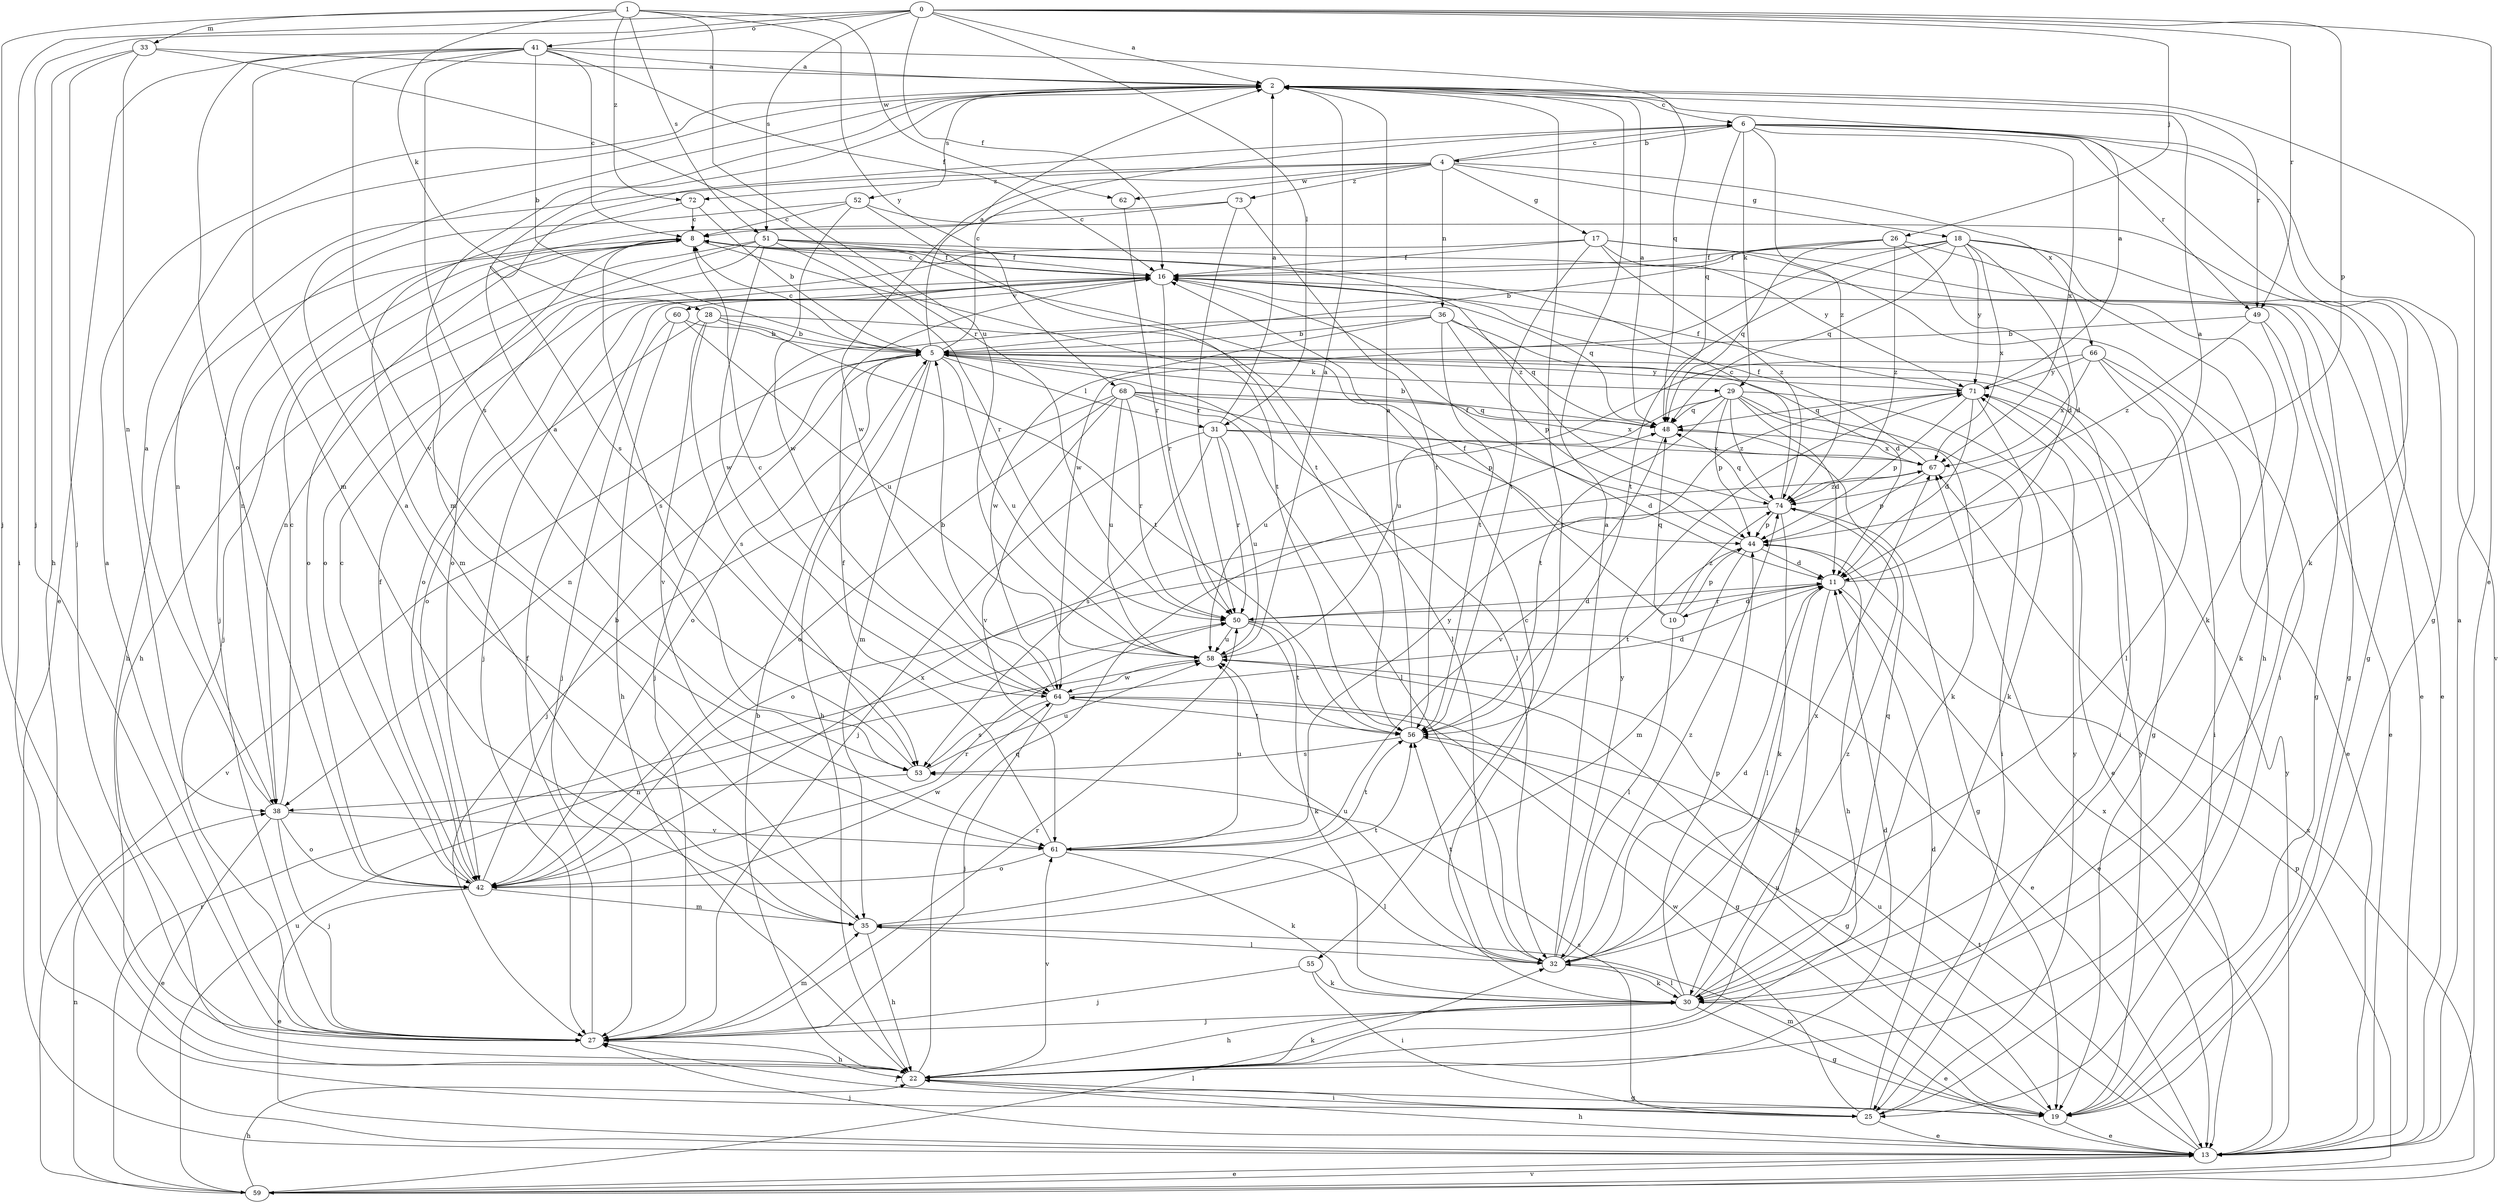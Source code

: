 strict digraph  {
0;
1;
2;
4;
5;
6;
8;
10;
11;
13;
16;
17;
18;
19;
22;
25;
26;
27;
28;
29;
30;
31;
32;
33;
35;
36;
38;
41;
42;
44;
48;
49;
50;
51;
52;
53;
55;
56;
58;
59;
60;
61;
62;
64;
66;
67;
68;
71;
72;
73;
74;
0 -> 2  [label=a];
0 -> 13  [label=e];
0 -> 16  [label=f];
0 -> 25  [label=i];
0 -> 26  [label=j];
0 -> 27  [label=j];
0 -> 31  [label=l];
0 -> 41  [label=o];
0 -> 44  [label=p];
0 -> 49  [label=r];
0 -> 51  [label=s];
1 -> 27  [label=j];
1 -> 28  [label=k];
1 -> 33  [label=m];
1 -> 51  [label=s];
1 -> 58  [label=u];
1 -> 62  [label=w];
1 -> 68  [label=y];
1 -> 72  [label=z];
2 -> 6  [label=c];
2 -> 35  [label=m];
2 -> 49  [label=r];
2 -> 52  [label=s];
2 -> 55  [label=t];
4 -> 6  [label=c];
4 -> 17  [label=g];
4 -> 18  [label=g];
4 -> 36  [label=n];
4 -> 38  [label=n];
4 -> 62  [label=w];
4 -> 64  [label=w];
4 -> 66  [label=x];
4 -> 72  [label=z];
4 -> 73  [label=z];
5 -> 2  [label=a];
5 -> 6  [label=c];
5 -> 8  [label=c];
5 -> 19  [label=g];
5 -> 22  [label=h];
5 -> 25  [label=i];
5 -> 29  [label=k];
5 -> 31  [label=l];
5 -> 32  [label=l];
5 -> 35  [label=m];
5 -> 38  [label=n];
5 -> 42  [label=o];
5 -> 58  [label=u];
5 -> 59  [label=v];
5 -> 71  [label=y];
6 -> 4  [label=b];
6 -> 19  [label=g];
6 -> 29  [label=k];
6 -> 30  [label=k];
6 -> 48  [label=q];
6 -> 49  [label=r];
6 -> 53  [label=s];
6 -> 59  [label=v];
6 -> 67  [label=x];
6 -> 74  [label=z];
8 -> 16  [label=f];
8 -> 22  [label=h];
8 -> 27  [label=j];
8 -> 42  [label=o];
8 -> 53  [label=s];
8 -> 56  [label=t];
10 -> 16  [label=f];
10 -> 32  [label=l];
10 -> 44  [label=p];
10 -> 48  [label=q];
10 -> 74  [label=z];
11 -> 2  [label=a];
11 -> 10  [label=d];
11 -> 13  [label=e];
11 -> 22  [label=h];
11 -> 32  [label=l];
11 -> 50  [label=r];
13 -> 2  [label=a];
13 -> 22  [label=h];
13 -> 27  [label=j];
13 -> 56  [label=t];
13 -> 58  [label=u];
13 -> 59  [label=v];
13 -> 67  [label=x];
13 -> 71  [label=y];
16 -> 8  [label=c];
16 -> 19  [label=g];
16 -> 27  [label=j];
16 -> 42  [label=o];
16 -> 48  [label=q];
16 -> 50  [label=r];
16 -> 60  [label=v];
17 -> 13  [label=e];
17 -> 16  [label=f];
17 -> 25  [label=i];
17 -> 42  [label=o];
17 -> 56  [label=t];
17 -> 71  [label=y];
17 -> 74  [label=z];
18 -> 11  [label=d];
18 -> 13  [label=e];
18 -> 16  [label=f];
18 -> 30  [label=k];
18 -> 48  [label=q];
18 -> 56  [label=t];
18 -> 64  [label=w];
18 -> 67  [label=x];
18 -> 71  [label=y];
19 -> 13  [label=e];
19 -> 27  [label=j];
19 -> 35  [label=m];
19 -> 58  [label=u];
19 -> 71  [label=y];
22 -> 5  [label=b];
22 -> 11  [label=d];
22 -> 19  [label=g];
22 -> 25  [label=i];
22 -> 30  [label=k];
22 -> 48  [label=q];
22 -> 61  [label=v];
25 -> 11  [label=d];
25 -> 13  [label=e];
25 -> 53  [label=s];
25 -> 64  [label=w];
25 -> 71  [label=y];
26 -> 5  [label=b];
26 -> 11  [label=d];
26 -> 16  [label=f];
26 -> 22  [label=h];
26 -> 48  [label=q];
26 -> 74  [label=z];
27 -> 2  [label=a];
27 -> 16  [label=f];
27 -> 22  [label=h];
27 -> 35  [label=m];
27 -> 50  [label=r];
28 -> 5  [label=b];
28 -> 32  [label=l];
28 -> 42  [label=o];
28 -> 53  [label=s];
28 -> 56  [label=t];
28 -> 61  [label=v];
29 -> 11  [label=d];
29 -> 13  [label=e];
29 -> 25  [label=i];
29 -> 30  [label=k];
29 -> 44  [label=p];
29 -> 48  [label=q];
29 -> 56  [label=t];
29 -> 58  [label=u];
29 -> 74  [label=z];
30 -> 8  [label=c];
30 -> 13  [label=e];
30 -> 19  [label=g];
30 -> 22  [label=h];
30 -> 27  [label=j];
30 -> 32  [label=l];
30 -> 44  [label=p];
30 -> 48  [label=q];
30 -> 74  [label=z];
31 -> 2  [label=a];
31 -> 11  [label=d];
31 -> 27  [label=j];
31 -> 50  [label=r];
31 -> 53  [label=s];
31 -> 58  [label=u];
31 -> 67  [label=x];
32 -> 2  [label=a];
32 -> 11  [label=d];
32 -> 30  [label=k];
32 -> 56  [label=t];
32 -> 58  [label=u];
32 -> 67  [label=x];
32 -> 71  [label=y];
32 -> 74  [label=z];
33 -> 2  [label=a];
33 -> 22  [label=h];
33 -> 27  [label=j];
33 -> 38  [label=n];
33 -> 50  [label=r];
35 -> 2  [label=a];
35 -> 22  [label=h];
35 -> 32  [label=l];
35 -> 56  [label=t];
36 -> 5  [label=b];
36 -> 11  [label=d];
36 -> 27  [label=j];
36 -> 44  [label=p];
36 -> 48  [label=q];
36 -> 56  [label=t];
36 -> 64  [label=w];
38 -> 2  [label=a];
38 -> 8  [label=c];
38 -> 13  [label=e];
38 -> 27  [label=j];
38 -> 42  [label=o];
38 -> 61  [label=v];
41 -> 2  [label=a];
41 -> 5  [label=b];
41 -> 8  [label=c];
41 -> 13  [label=e];
41 -> 16  [label=f];
41 -> 35  [label=m];
41 -> 42  [label=o];
41 -> 48  [label=q];
41 -> 53  [label=s];
41 -> 61  [label=v];
42 -> 5  [label=b];
42 -> 8  [label=c];
42 -> 13  [label=e];
42 -> 16  [label=f];
42 -> 35  [label=m];
42 -> 50  [label=r];
42 -> 64  [label=w];
42 -> 67  [label=x];
44 -> 11  [label=d];
44 -> 16  [label=f];
44 -> 22  [label=h];
44 -> 35  [label=m];
44 -> 56  [label=t];
48 -> 2  [label=a];
48 -> 5  [label=b];
48 -> 61  [label=v];
48 -> 67  [label=x];
49 -> 5  [label=b];
49 -> 13  [label=e];
49 -> 30  [label=k];
49 -> 74  [label=z];
50 -> 11  [label=d];
50 -> 13  [label=e];
50 -> 30  [label=k];
50 -> 56  [label=t];
50 -> 58  [label=u];
51 -> 16  [label=f];
51 -> 19  [label=g];
51 -> 22  [label=h];
51 -> 38  [label=n];
51 -> 42  [label=o];
51 -> 50  [label=r];
51 -> 64  [label=w];
51 -> 74  [label=z];
52 -> 8  [label=c];
52 -> 19  [label=g];
52 -> 27  [label=j];
52 -> 56  [label=t];
52 -> 64  [label=w];
53 -> 2  [label=a];
53 -> 38  [label=n];
53 -> 58  [label=u];
55 -> 25  [label=i];
55 -> 27  [label=j];
55 -> 30  [label=k];
56 -> 2  [label=a];
56 -> 19  [label=g];
56 -> 53  [label=s];
58 -> 2  [label=a];
58 -> 64  [label=w];
59 -> 13  [label=e];
59 -> 22  [label=h];
59 -> 32  [label=l];
59 -> 38  [label=n];
59 -> 44  [label=p];
59 -> 50  [label=r];
59 -> 58  [label=u];
59 -> 67  [label=x];
60 -> 5  [label=b];
60 -> 22  [label=h];
60 -> 27  [label=j];
60 -> 58  [label=u];
61 -> 16  [label=f];
61 -> 30  [label=k];
61 -> 32  [label=l];
61 -> 42  [label=o];
61 -> 56  [label=t];
61 -> 58  [label=u];
61 -> 71  [label=y];
62 -> 50  [label=r];
64 -> 5  [label=b];
64 -> 8  [label=c];
64 -> 11  [label=d];
64 -> 19  [label=g];
64 -> 27  [label=j];
64 -> 53  [label=s];
64 -> 56  [label=t];
66 -> 13  [label=e];
66 -> 25  [label=i];
66 -> 32  [label=l];
66 -> 58  [label=u];
66 -> 67  [label=x];
66 -> 71  [label=y];
67 -> 16  [label=f];
67 -> 44  [label=p];
67 -> 74  [label=z];
68 -> 27  [label=j];
68 -> 32  [label=l];
68 -> 42  [label=o];
68 -> 44  [label=p];
68 -> 48  [label=q];
68 -> 50  [label=r];
68 -> 58  [label=u];
68 -> 61  [label=v];
68 -> 67  [label=x];
71 -> 2  [label=a];
71 -> 11  [label=d];
71 -> 16  [label=f];
71 -> 30  [label=k];
71 -> 44  [label=p];
71 -> 48  [label=q];
72 -> 5  [label=b];
72 -> 8  [label=c];
72 -> 35  [label=m];
73 -> 8  [label=c];
73 -> 38  [label=n];
73 -> 50  [label=r];
73 -> 56  [label=t];
74 -> 8  [label=c];
74 -> 19  [label=g];
74 -> 30  [label=k];
74 -> 42  [label=o];
74 -> 44  [label=p];
74 -> 48  [label=q];
}
